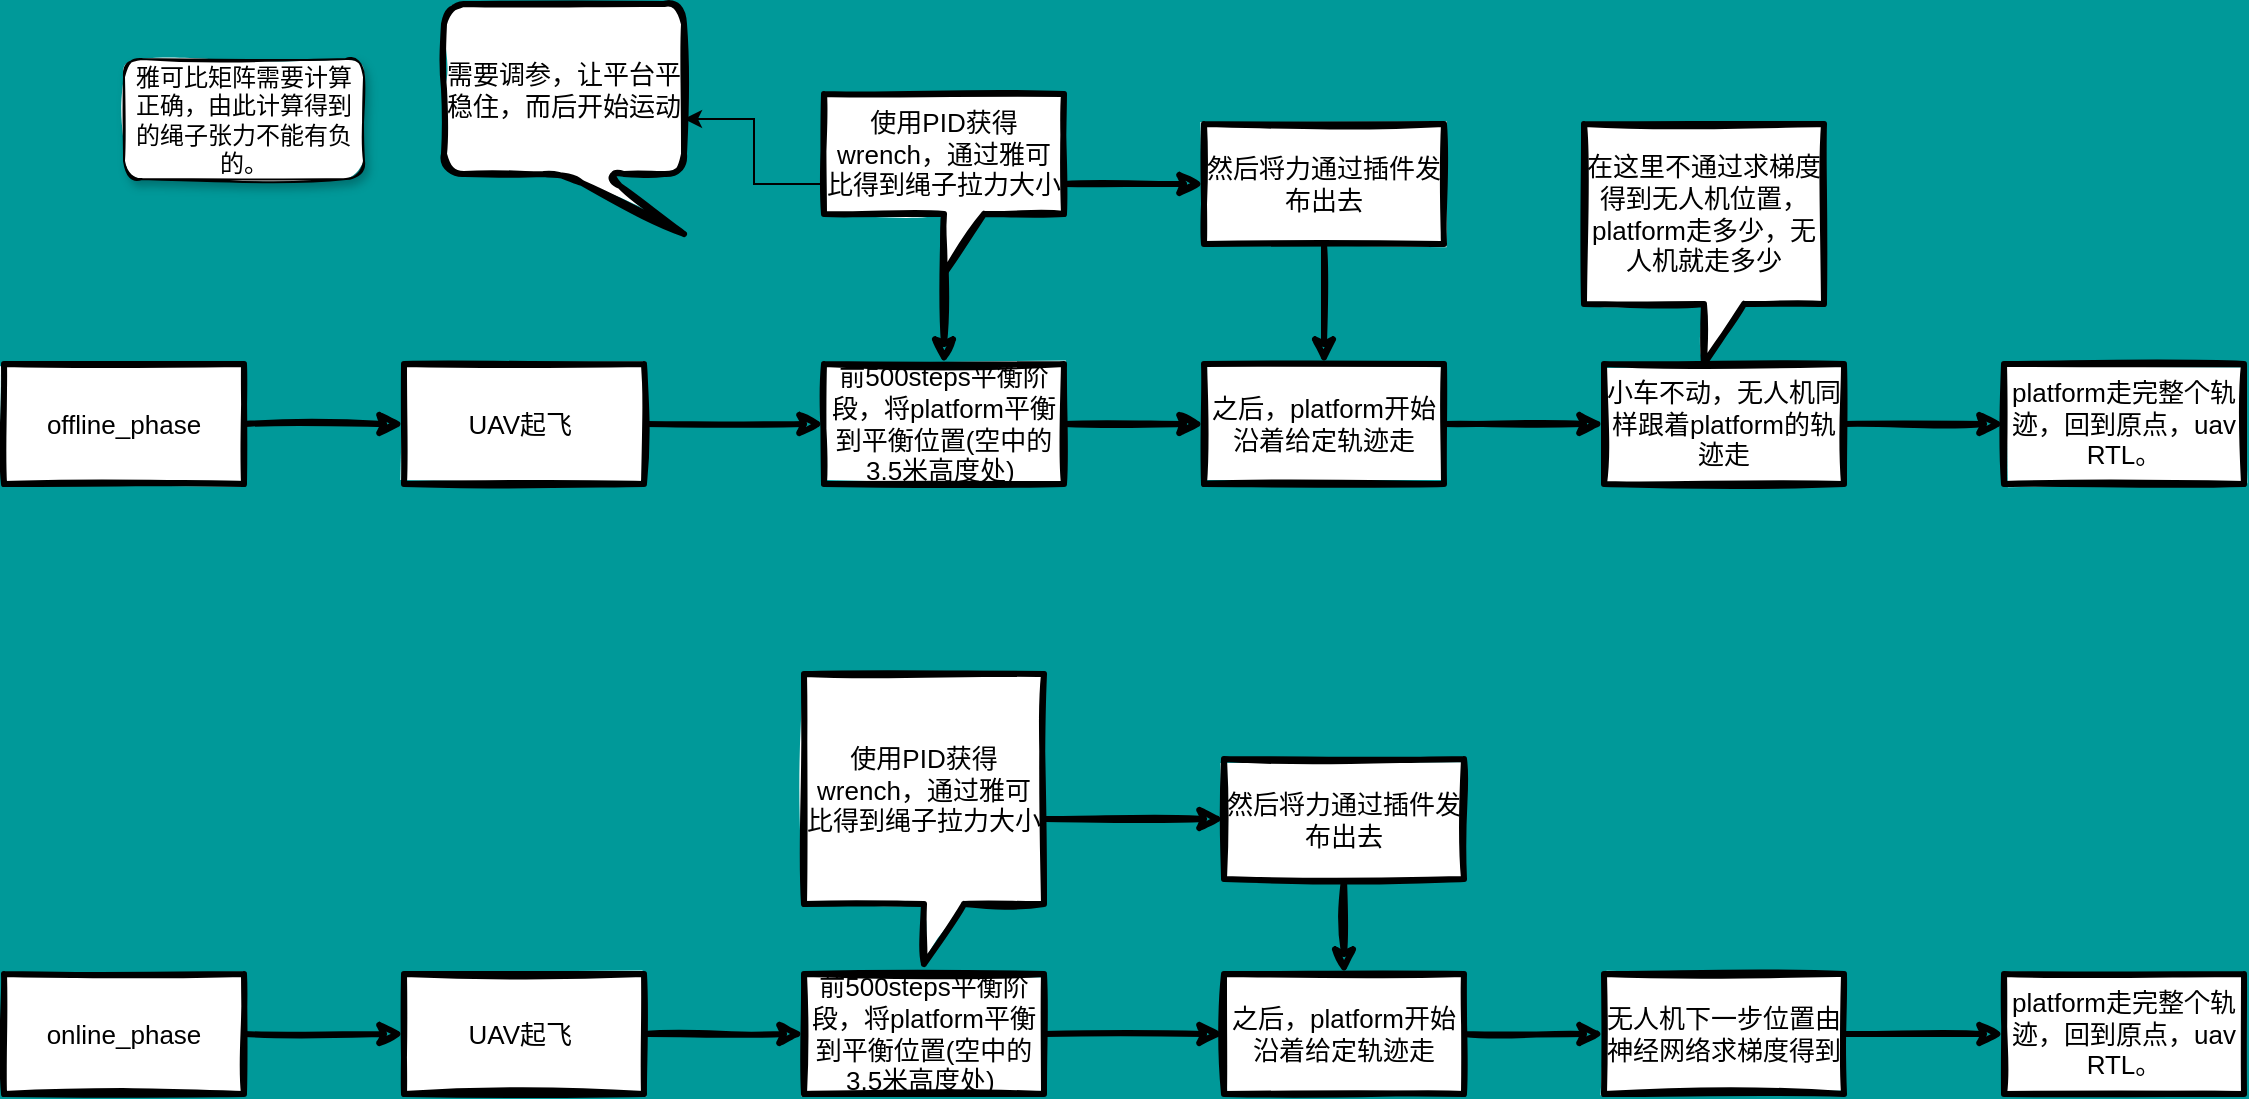 <mxfile version="15.7.0" type="github">
  <diagram id="QoAezUC9s3ewCZSQBftZ" name="Page-1">
    <mxGraphModel dx="1154" dy="606" grid="1" gridSize="10" guides="1" tooltips="1" connect="1" arrows="1" fold="1" page="1" pageScale="1" pageWidth="827" pageHeight="1169" background="#009999" math="0" shadow="0">
      <root>
        <mxCell id="0" />
        <mxCell id="1" parent="0" />
        <mxCell id="ua3PY_kPn9vB6h3faCUK-3" value="" style="edgeStyle=orthogonalEdgeStyle;rounded=0;orthogonalLoop=1;jettySize=auto;html=1;sketch=1;strokeWidth=3;fontSize=13;" parent="1" source="ua3PY_kPn9vB6h3faCUK-1" target="ua3PY_kPn9vB6h3faCUK-2" edge="1">
          <mxGeometry relative="1" as="geometry" />
        </mxCell>
        <mxCell id="ua3PY_kPn9vB6h3faCUK-1" value="offline_phase" style="whiteSpace=wrap;html=1;sketch=1;strokeWidth=3;fontSize=13;" parent="1" vertex="1">
          <mxGeometry x="90" y="220" width="120" height="60" as="geometry" />
        </mxCell>
        <mxCell id="ua3PY_kPn9vB6h3faCUK-5" value="" style="edgeStyle=orthogonalEdgeStyle;rounded=0;orthogonalLoop=1;jettySize=auto;html=1;sketch=1;strokeWidth=3;fontSize=13;" parent="1" source="ua3PY_kPn9vB6h3faCUK-2" target="ua3PY_kPn9vB6h3faCUK-4" edge="1">
          <mxGeometry relative="1" as="geometry" />
        </mxCell>
        <mxCell id="ua3PY_kPn9vB6h3faCUK-2" value="UAV起飞&lt;span style=&quot;white-space: pre; font-size: 13px;&quot;&gt; &lt;/span&gt;" style="whiteSpace=wrap;html=1;sketch=1;strokeWidth=3;fontSize=13;" parent="1" vertex="1">
          <mxGeometry x="290" y="220" width="120" height="60" as="geometry" />
        </mxCell>
        <mxCell id="ua3PY_kPn9vB6h3faCUK-7" value="" style="edgeStyle=orthogonalEdgeStyle;rounded=0;orthogonalLoop=1;jettySize=auto;html=1;sketch=1;strokeWidth=3;fontSize=13;" parent="1" source="ua3PY_kPn9vB6h3faCUK-4" target="ua3PY_kPn9vB6h3faCUK-6" edge="1">
          <mxGeometry relative="1" as="geometry" />
        </mxCell>
        <mxCell id="ua3PY_kPn9vB6h3faCUK-4" value="前500steps平衡阶段，将platform平衡到平衡位置(空中的3.5米高度处)&lt;span style=&quot;white-space: pre ; font-size: 13px&quot;&gt; &lt;/span&gt;" style="whiteSpace=wrap;html=1;sketch=1;strokeWidth=3;fontSize=13;" parent="1" vertex="1">
          <mxGeometry x="500" y="220" width="120" height="60" as="geometry" />
        </mxCell>
        <mxCell id="ua3PY_kPn9vB6h3faCUK-12" value="" style="edgeStyle=orthogonalEdgeStyle;rounded=0;orthogonalLoop=1;jettySize=auto;html=1;sketch=1;strokeWidth=3;fontSize=13;" parent="1" source="ua3PY_kPn9vB6h3faCUK-6" target="ua3PY_kPn9vB6h3faCUK-11" edge="1">
          <mxGeometry relative="1" as="geometry" />
        </mxCell>
        <mxCell id="ua3PY_kPn9vB6h3faCUK-6" value="之后，platform开始沿着给定轨迹走" style="whiteSpace=wrap;html=1;sketch=1;strokeWidth=3;fontSize=13;" parent="1" vertex="1">
          <mxGeometry x="690" y="220" width="120" height="60" as="geometry" />
        </mxCell>
        <mxCell id="ua3PY_kPn9vB6h3faCUK-10" value="" style="edgeStyle=orthogonalEdgeStyle;rounded=0;orthogonalLoop=1;jettySize=auto;html=1;sketch=1;strokeWidth=3;fontSize=13;" parent="1" source="ua3PY_kPn9vB6h3faCUK-8" target="ua3PY_kPn9vB6h3faCUK-9" edge="1">
          <mxGeometry relative="1" as="geometry" />
        </mxCell>
        <mxCell id="ua3PY_kPn9vB6h3faCUK-14" value="" style="edgeStyle=orthogonalEdgeStyle;rounded=0;orthogonalLoop=1;jettySize=auto;html=1;sketch=1;strokeWidth=3;fontSize=13;" parent="1" source="ua3PY_kPn9vB6h3faCUK-8" target="ua3PY_kPn9vB6h3faCUK-4" edge="1">
          <mxGeometry relative="1" as="geometry" />
        </mxCell>
        <mxCell id="GzNerrLV8e-F1UKID8HR-2" value="" style="edgeStyle=orthogonalEdgeStyle;rounded=0;orthogonalLoop=1;jettySize=auto;html=1;" parent="1" source="ua3PY_kPn9vB6h3faCUK-8" target="GzNerrLV8e-F1UKID8HR-1" edge="1">
          <mxGeometry relative="1" as="geometry" />
        </mxCell>
        <mxCell id="ua3PY_kPn9vB6h3faCUK-8" value="使用PID获得wrench，通过雅可比得到绳子拉力大小" style="shape=callout;whiteSpace=wrap;html=1;perimeter=calloutPerimeter;position2=0.5;sketch=1;strokeWidth=3;fontSize=13;" parent="1" vertex="1">
          <mxGeometry x="500" y="85" width="120" height="90" as="geometry" />
        </mxCell>
        <mxCell id="ua3PY_kPn9vB6h3faCUK-13" value="" style="edgeStyle=orthogonalEdgeStyle;rounded=0;orthogonalLoop=1;jettySize=auto;html=1;sketch=1;strokeWidth=3;fontSize=13;" parent="1" source="ua3PY_kPn9vB6h3faCUK-9" target="ua3PY_kPn9vB6h3faCUK-6" edge="1">
          <mxGeometry relative="1" as="geometry" />
        </mxCell>
        <mxCell id="ua3PY_kPn9vB6h3faCUK-9" value="然后将力通过插件发布出去" style="whiteSpace=wrap;html=1;sketch=1;strokeWidth=3;fontSize=13;" parent="1" vertex="1">
          <mxGeometry x="690" y="100" width="120" height="60" as="geometry" />
        </mxCell>
        <mxCell id="ua3PY_kPn9vB6h3faCUK-17" value="" style="edgeStyle=orthogonalEdgeStyle;rounded=0;orthogonalLoop=1;jettySize=auto;html=1;sketch=1;strokeWidth=3;fontSize=13;" parent="1" source="ua3PY_kPn9vB6h3faCUK-11" target="ua3PY_kPn9vB6h3faCUK-16" edge="1">
          <mxGeometry relative="1" as="geometry" />
        </mxCell>
        <mxCell id="ua3PY_kPn9vB6h3faCUK-11" value="小车不动，无人机同样跟着platform的轨迹走" style="whiteSpace=wrap;html=1;sketch=1;strokeWidth=3;fontSize=13;" parent="1" vertex="1">
          <mxGeometry x="890" y="220" width="120" height="60" as="geometry" />
        </mxCell>
        <mxCell id="ua3PY_kPn9vB6h3faCUK-15" value="在这里不通过求梯度得到无人机位置，platform走多少，无人机就走多少" style="shape=callout;whiteSpace=wrap;html=1;perimeter=calloutPerimeter;sketch=1;strokeWidth=3;fontSize=13;" parent="1" vertex="1">
          <mxGeometry x="880" y="100" width="120" height="120" as="geometry" />
        </mxCell>
        <mxCell id="ua3PY_kPn9vB6h3faCUK-16" value="platform走完整个轨迹，回到原点，uav RTL。" style="whiteSpace=wrap;html=1;sketch=1;strokeWidth=3;fontSize=13;" parent="1" vertex="1">
          <mxGeometry x="1090" y="220" width="120" height="60" as="geometry" />
        </mxCell>
        <mxCell id="ua3PY_kPn9vB6h3faCUK-18" value="" style="edgeStyle=orthogonalEdgeStyle;rounded=0;orthogonalLoop=1;jettySize=auto;html=1;sketch=1;strokeWidth=3;fontSize=13;" parent="1" source="ua3PY_kPn9vB6h3faCUK-19" target="ua3PY_kPn9vB6h3faCUK-21" edge="1">
          <mxGeometry relative="1" as="geometry" />
        </mxCell>
        <mxCell id="ua3PY_kPn9vB6h3faCUK-19" value="online_phase" style="whiteSpace=wrap;html=1;sketch=1;strokeWidth=3;fontSize=13;" parent="1" vertex="1">
          <mxGeometry x="90" y="525" width="120" height="60" as="geometry" />
        </mxCell>
        <mxCell id="ua3PY_kPn9vB6h3faCUK-20" value="" style="edgeStyle=orthogonalEdgeStyle;rounded=0;orthogonalLoop=1;jettySize=auto;html=1;sketch=1;strokeWidth=3;fontSize=13;" parent="1" source="ua3PY_kPn9vB6h3faCUK-21" target="ua3PY_kPn9vB6h3faCUK-23" edge="1">
          <mxGeometry relative="1" as="geometry" />
        </mxCell>
        <mxCell id="ua3PY_kPn9vB6h3faCUK-21" value="UAV起飞&lt;span style=&quot;white-space: pre; font-size: 13px;&quot;&gt; &lt;/span&gt;" style="whiteSpace=wrap;html=1;sketch=1;strokeWidth=3;fontSize=13;" parent="1" vertex="1">
          <mxGeometry x="290" y="525" width="120" height="60" as="geometry" />
        </mxCell>
        <mxCell id="ua3PY_kPn9vB6h3faCUK-22" value="" style="edgeStyle=orthogonalEdgeStyle;rounded=0;orthogonalLoop=1;jettySize=auto;html=1;sketch=1;strokeWidth=3;fontSize=13;" parent="1" source="ua3PY_kPn9vB6h3faCUK-23" target="ua3PY_kPn9vB6h3faCUK-25" edge="1">
          <mxGeometry relative="1" as="geometry" />
        </mxCell>
        <mxCell id="ua3PY_kPn9vB6h3faCUK-23" value="前500steps平衡阶段，将platform平衡到平衡位置(空中的3.5米高度处)&lt;span style=&quot;white-space: pre ; font-size: 13px&quot;&gt; &lt;/span&gt;" style="whiteSpace=wrap;html=1;sketch=1;strokeWidth=3;fontSize=13;" parent="1" vertex="1">
          <mxGeometry x="490" y="525" width="120" height="60" as="geometry" />
        </mxCell>
        <mxCell id="ua3PY_kPn9vB6h3faCUK-24" value="" style="edgeStyle=orthogonalEdgeStyle;rounded=0;orthogonalLoop=1;jettySize=auto;html=1;sketch=1;strokeWidth=3;fontSize=13;" parent="1" source="ua3PY_kPn9vB6h3faCUK-25" target="ua3PY_kPn9vB6h3faCUK-32" edge="1">
          <mxGeometry relative="1" as="geometry" />
        </mxCell>
        <mxCell id="ua3PY_kPn9vB6h3faCUK-25" value="之后，platform开始沿着给定轨迹走" style="whiteSpace=wrap;html=1;sketch=1;strokeWidth=3;fontSize=13;" parent="1" vertex="1">
          <mxGeometry x="700" y="525" width="120" height="60" as="geometry" />
        </mxCell>
        <mxCell id="ua3PY_kPn9vB6h3faCUK-26" value="" style="edgeStyle=orthogonalEdgeStyle;rounded=0;orthogonalLoop=1;jettySize=auto;html=1;sketch=1;strokeWidth=3;fontSize=13;" parent="1" source="ua3PY_kPn9vB6h3faCUK-28" target="ua3PY_kPn9vB6h3faCUK-30" edge="1">
          <mxGeometry relative="1" as="geometry" />
        </mxCell>
        <mxCell id="ua3PY_kPn9vB6h3faCUK-28" value="使用PID获得wrench，通过雅可比得到绳子拉力大小" style="shape=callout;whiteSpace=wrap;html=1;perimeter=calloutPerimeter;position2=0.5;sketch=1;strokeWidth=3;fontSize=13;" parent="1" vertex="1">
          <mxGeometry x="490" y="375" width="120" height="145" as="geometry" />
        </mxCell>
        <mxCell id="ua3PY_kPn9vB6h3faCUK-29" value="" style="edgeStyle=orthogonalEdgeStyle;rounded=0;orthogonalLoop=1;jettySize=auto;html=1;sketch=1;strokeWidth=3;fontSize=13;" parent="1" source="ua3PY_kPn9vB6h3faCUK-30" target="ua3PY_kPn9vB6h3faCUK-25" edge="1">
          <mxGeometry relative="1" as="geometry" />
        </mxCell>
        <mxCell id="ua3PY_kPn9vB6h3faCUK-30" value="然后将力通过插件发布出去" style="whiteSpace=wrap;html=1;sketch=1;strokeWidth=3;fontSize=13;" parent="1" vertex="1">
          <mxGeometry x="700" y="417.5" width="120" height="60" as="geometry" />
        </mxCell>
        <mxCell id="ua3PY_kPn9vB6h3faCUK-31" value="" style="edgeStyle=orthogonalEdgeStyle;rounded=0;orthogonalLoop=1;jettySize=auto;html=1;sketch=1;strokeWidth=3;fontSize=13;" parent="1" source="ua3PY_kPn9vB6h3faCUK-32" target="ua3PY_kPn9vB6h3faCUK-34" edge="1">
          <mxGeometry relative="1" as="geometry" />
        </mxCell>
        <mxCell id="ua3PY_kPn9vB6h3faCUK-32" value="无人机下一步位置由神经网络求梯度得到" style="whiteSpace=wrap;html=1;sketch=1;strokeWidth=3;fontSize=13;" parent="1" vertex="1">
          <mxGeometry x="890" y="525" width="120" height="60" as="geometry" />
        </mxCell>
        <mxCell id="ua3PY_kPn9vB6h3faCUK-34" value="platform走完整个轨迹，回到原点，uav RTL。" style="whiteSpace=wrap;html=1;sketch=1;strokeWidth=3;fontSize=13;" parent="1" vertex="1">
          <mxGeometry x="1090" y="525" width="120" height="60" as="geometry" />
        </mxCell>
        <mxCell id="GzNerrLV8e-F1UKID8HR-1" value="需要调参，让平台平稳住，而后开始运动" style="shape=callout;whiteSpace=wrap;html=1;perimeter=calloutPerimeter;position2=1;sketch=1;strokeWidth=3;fontSize=13;rounded=1;shadow=0;" parent="1" vertex="1">
          <mxGeometry x="310" y="40" width="120" height="115" as="geometry" />
        </mxCell>
        <mxCell id="GzNerrLV8e-F1UKID8HR-3" value="雅可比矩阵需要计算正确，由此计算得到的绳子张力不能有负的。" style="whiteSpace=wrap;html=1;sketch=1;glass=0;rounded=1;shadow=1;" parent="1" vertex="1">
          <mxGeometry x="150" y="67.5" width="120" height="60" as="geometry" />
        </mxCell>
      </root>
    </mxGraphModel>
  </diagram>
</mxfile>
